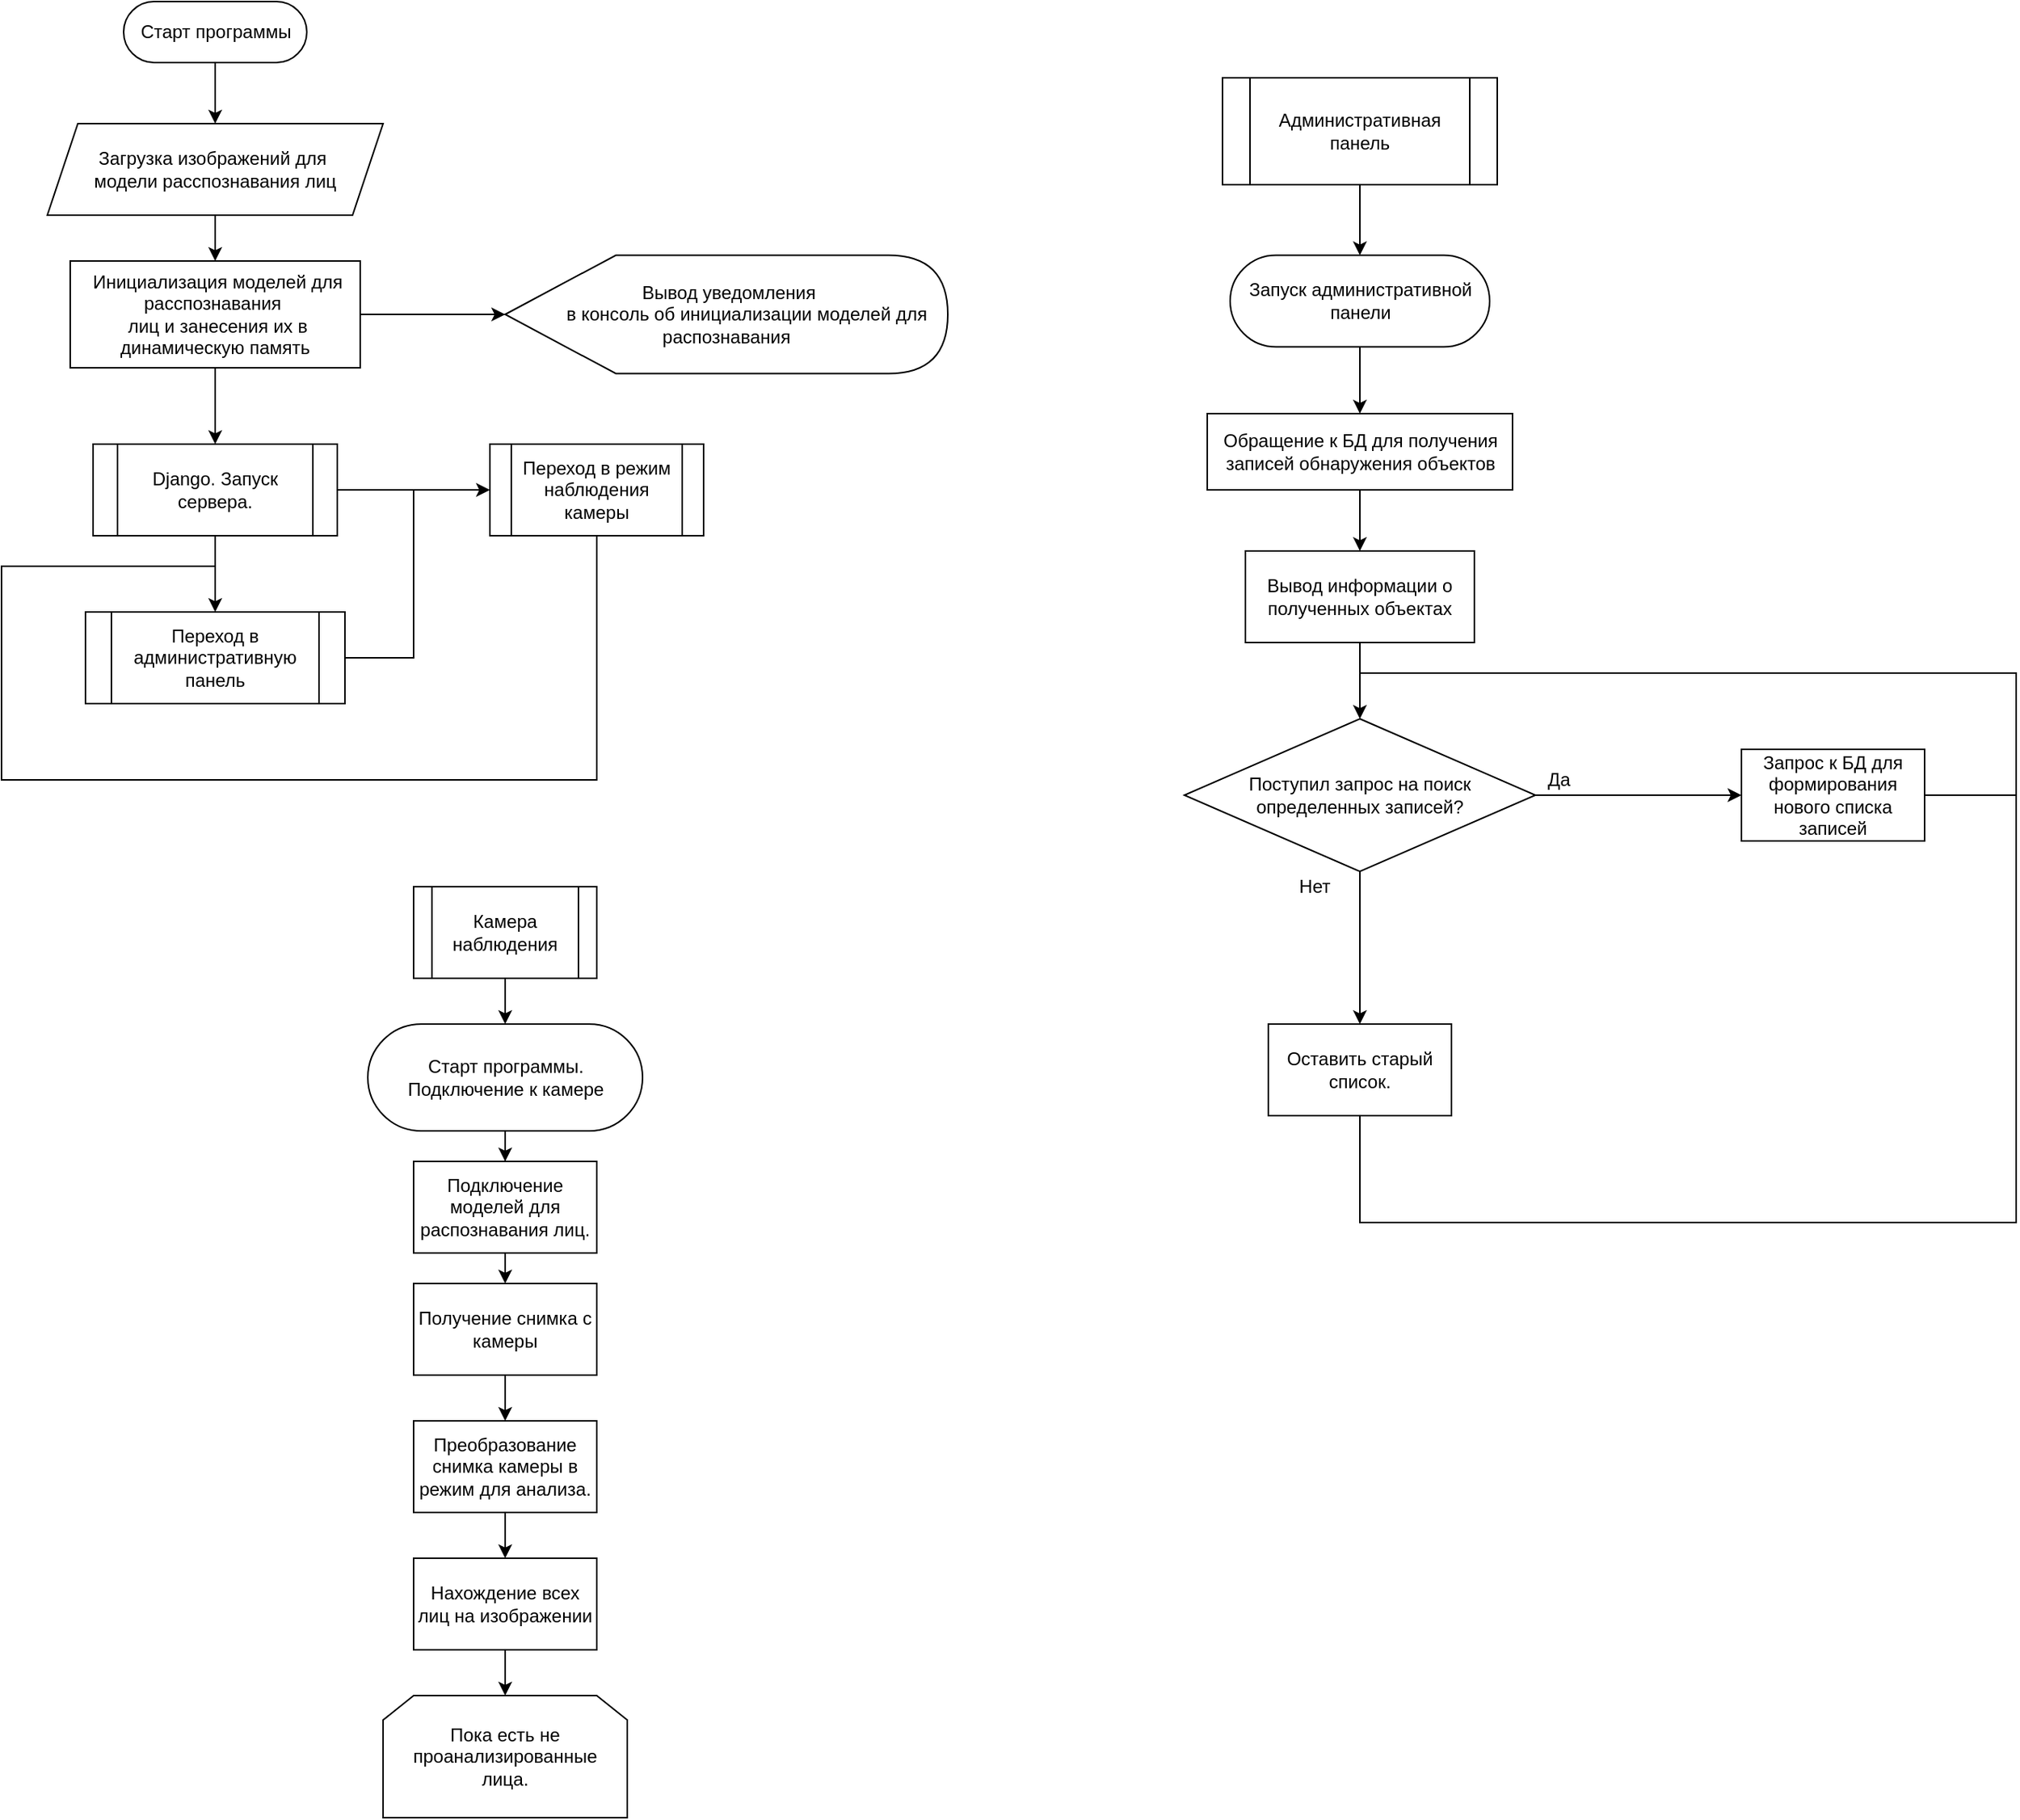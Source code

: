 <mxfile version="16.6.4" type="github">
  <diagram id="ewUVDnR6odoHEjvroTte" name="Page-1">
    <mxGraphModel dx="903" dy="472" grid="1" gridSize="10" guides="1" tooltips="1" connect="1" arrows="1" fold="1" page="1" pageScale="1" pageWidth="827" pageHeight="1169" math="0" shadow="0">
      <root>
        <mxCell id="0" />
        <mxCell id="1" parent="0" />
        <mxCell id="1KVrCh8t2x983QBbP4De-7" value="" style="edgeStyle=orthogonalEdgeStyle;rounded=0;orthogonalLoop=1;jettySize=auto;html=1;" edge="1" parent="1" source="1KVrCh8t2x983QBbP4De-1" target="1KVrCh8t2x983QBbP4De-3">
          <mxGeometry relative="1" as="geometry" />
        </mxCell>
        <mxCell id="1KVrCh8t2x983QBbP4De-1" value="&lt;div&gt;Загрузка изображений для&amp;nbsp;&lt;/div&gt;&lt;div&gt;модели расспознавания лиц&lt;/div&gt;" style="shape=parallelogram;perimeter=parallelogramPerimeter;whiteSpace=wrap;html=1;fixedSize=1;" vertex="1" parent="1">
          <mxGeometry x="70" y="120" width="220" height="60" as="geometry" />
        </mxCell>
        <mxCell id="1KVrCh8t2x983QBbP4De-10" value="" style="edgeStyle=orthogonalEdgeStyle;rounded=0;orthogonalLoop=1;jettySize=auto;html=1;" edge="1" parent="1" source="1KVrCh8t2x983QBbP4De-3" target="1KVrCh8t2x983QBbP4De-9">
          <mxGeometry relative="1" as="geometry" />
        </mxCell>
        <mxCell id="1KVrCh8t2x983QBbP4De-21" value="" style="edgeStyle=orthogonalEdgeStyle;rounded=0;orthogonalLoop=1;jettySize=auto;html=1;" edge="1" parent="1" source="1KVrCh8t2x983QBbP4De-3" target="1KVrCh8t2x983QBbP4De-11">
          <mxGeometry relative="1" as="geometry" />
        </mxCell>
        <mxCell id="1KVrCh8t2x983QBbP4De-3" value="&lt;div&gt;&amp;nbsp;Инициализация моделей для расспознавания&amp;nbsp;&lt;/div&gt;&lt;div&gt;&amp;nbsp;лиц и занесения их в динамическую память&lt;/div&gt;" style="rounded=0;whiteSpace=wrap;html=1;" vertex="1" parent="1">
          <mxGeometry x="85" y="210" width="190" height="70" as="geometry" />
        </mxCell>
        <mxCell id="1KVrCh8t2x983QBbP4De-6" value="" style="edgeStyle=orthogonalEdgeStyle;rounded=0;orthogonalLoop=1;jettySize=auto;html=1;" edge="1" parent="1" source="1KVrCh8t2x983QBbP4De-5" target="1KVrCh8t2x983QBbP4De-1">
          <mxGeometry relative="1" as="geometry" />
        </mxCell>
        <mxCell id="1KVrCh8t2x983QBbP4De-5" value="Старт программы" style="html=1;dashed=0;whitespace=wrap;shape=mxgraph.dfd.start" vertex="1" parent="1">
          <mxGeometry x="120" y="40" width="120" height="40" as="geometry" />
        </mxCell>
        <mxCell id="1KVrCh8t2x983QBbP4De-9" value="&lt;div&gt;&amp;nbsp;Вывод уведомления&lt;/div&gt;&lt;div&gt;&amp;nbsp; &amp;nbsp; &amp;nbsp; &amp;nbsp; &amp;nbsp;в&lt;span&gt;&amp;nbsp;консоль об инициализации моделей&amp;nbsp;&lt;/span&gt;&lt;span&gt;для&amp;nbsp;&lt;/span&gt;&lt;/div&gt;&lt;div&gt;&lt;span&gt;распознавания&lt;/span&gt;&lt;/div&gt;" style="shape=display;whiteSpace=wrap;html=1;" vertex="1" parent="1">
          <mxGeometry x="370" y="206.25" width="290" height="77.5" as="geometry" />
        </mxCell>
        <mxCell id="1KVrCh8t2x983QBbP4De-28" value="" style="edgeStyle=orthogonalEdgeStyle;rounded=0;orthogonalLoop=1;jettySize=auto;html=1;" edge="1" parent="1" source="1KVrCh8t2x983QBbP4De-11">
          <mxGeometry relative="1" as="geometry">
            <mxPoint x="180.0" y="440" as="targetPoint" />
          </mxGeometry>
        </mxCell>
        <mxCell id="1KVrCh8t2x983QBbP4De-32" value="" style="edgeStyle=orthogonalEdgeStyle;rounded=0;orthogonalLoop=1;jettySize=auto;html=1;" edge="1" parent="1" source="1KVrCh8t2x983QBbP4De-11" target="1KVrCh8t2x983QBbP4De-31">
          <mxGeometry relative="1" as="geometry" />
        </mxCell>
        <mxCell id="1KVrCh8t2x983QBbP4De-11" value="Django. Запуск сервера." style="shape=process;whiteSpace=wrap;html=1;backgroundOutline=1;" vertex="1" parent="1">
          <mxGeometry x="100" y="330" width="160" height="60" as="geometry" />
        </mxCell>
        <mxCell id="1KVrCh8t2x983QBbP4De-30" value="Переход в административную панель" style="shape=process;whiteSpace=wrap;html=1;backgroundOutline=1;" vertex="1" parent="1">
          <mxGeometry x="95" y="440" width="170" height="60" as="geometry" />
        </mxCell>
        <mxCell id="1KVrCh8t2x983QBbP4De-31" value="Переход в режим наблюдения камеры" style="shape=process;whiteSpace=wrap;html=1;backgroundOutline=1;" vertex="1" parent="1">
          <mxGeometry x="360" y="330" width="140" height="60" as="geometry" />
        </mxCell>
        <mxCell id="1KVrCh8t2x983QBbP4De-35" value="" style="endArrow=none;html=1;rounded=0;exitX=1;exitY=0.5;exitDx=0;exitDy=0;" edge="1" parent="1" source="1KVrCh8t2x983QBbP4De-30">
          <mxGeometry width="50" height="50" relative="1" as="geometry">
            <mxPoint x="280" y="460" as="sourcePoint" />
            <mxPoint x="310" y="360" as="targetPoint" />
            <Array as="points">
              <mxPoint x="310" y="470" />
            </Array>
          </mxGeometry>
        </mxCell>
        <mxCell id="1KVrCh8t2x983QBbP4De-38" value="" style="endArrow=none;html=1;rounded=0;exitX=0.5;exitY=1;exitDx=0;exitDy=0;" edge="1" parent="1" source="1KVrCh8t2x983QBbP4De-31">
          <mxGeometry width="50" height="50" relative="1" as="geometry">
            <mxPoint x="280" y="460" as="sourcePoint" />
            <mxPoint x="180" y="410" as="targetPoint" />
            <Array as="points">
              <mxPoint x="430" y="550" />
              <mxPoint x="40" y="550" />
              <mxPoint x="40" y="410" />
            </Array>
          </mxGeometry>
        </mxCell>
        <mxCell id="1KVrCh8t2x983QBbP4De-41" value="" style="edgeStyle=orthogonalEdgeStyle;rounded=0;orthogonalLoop=1;jettySize=auto;html=1;" edge="1" parent="1" source="1KVrCh8t2x983QBbP4De-39" target="1KVrCh8t2x983QBbP4De-40">
          <mxGeometry relative="1" as="geometry" />
        </mxCell>
        <mxCell id="1KVrCh8t2x983QBbP4De-39" value="Административная панель" style="shape=process;whiteSpace=wrap;html=1;backgroundOutline=1;" vertex="1" parent="1">
          <mxGeometry x="840" y="90" width="180" height="70" as="geometry" />
        </mxCell>
        <mxCell id="1KVrCh8t2x983QBbP4De-43" value="" style="edgeStyle=orthogonalEdgeStyle;rounded=0;orthogonalLoop=1;jettySize=auto;html=1;" edge="1" parent="1" source="1KVrCh8t2x983QBbP4De-40" target="1KVrCh8t2x983QBbP4De-42">
          <mxGeometry relative="1" as="geometry" />
        </mxCell>
        <mxCell id="1KVrCh8t2x983QBbP4De-40" value="Запуск административной &lt;br&gt;панели" style="html=1;dashed=0;whitespace=wrap;shape=mxgraph.dfd.start" vertex="1" parent="1">
          <mxGeometry x="845" y="206.25" width="170" height="60" as="geometry" />
        </mxCell>
        <mxCell id="1KVrCh8t2x983QBbP4De-48" value="" style="edgeStyle=orthogonalEdgeStyle;rounded=0;orthogonalLoop=1;jettySize=auto;html=1;" edge="1" parent="1" source="1KVrCh8t2x983QBbP4De-42" target="1KVrCh8t2x983QBbP4De-47">
          <mxGeometry relative="1" as="geometry" />
        </mxCell>
        <mxCell id="1KVrCh8t2x983QBbP4De-42" value="Обращение к БД для получения &lt;br&gt;записей обнаружения объектов" style="html=1;dashed=0;whitespace=wrap;" vertex="1" parent="1">
          <mxGeometry x="830" y="310" width="200" height="50" as="geometry" />
        </mxCell>
        <mxCell id="1KVrCh8t2x983QBbP4De-51" value="" style="edgeStyle=orthogonalEdgeStyle;rounded=0;orthogonalLoop=1;jettySize=auto;html=1;" edge="1" parent="1" source="1KVrCh8t2x983QBbP4De-47" target="1KVrCh8t2x983QBbP4De-50">
          <mxGeometry relative="1" as="geometry" />
        </mxCell>
        <mxCell id="1KVrCh8t2x983QBbP4De-47" value="Вывод информации о полученных объектах" style="rounded=0;whiteSpace=wrap;html=1;" vertex="1" parent="1">
          <mxGeometry x="855" y="400" width="150" height="60" as="geometry" />
        </mxCell>
        <mxCell id="1KVrCh8t2x983QBbP4De-53" value="" style="edgeStyle=orthogonalEdgeStyle;rounded=0;orthogonalLoop=1;jettySize=auto;html=1;" edge="1" parent="1" source="1KVrCh8t2x983QBbP4De-50" target="1KVrCh8t2x983QBbP4De-52">
          <mxGeometry relative="1" as="geometry" />
        </mxCell>
        <mxCell id="1KVrCh8t2x983QBbP4De-56" value="" style="edgeStyle=orthogonalEdgeStyle;rounded=0;orthogonalLoop=1;jettySize=auto;html=1;" edge="1" parent="1" source="1KVrCh8t2x983QBbP4De-50" target="1KVrCh8t2x983QBbP4De-55">
          <mxGeometry relative="1" as="geometry" />
        </mxCell>
        <mxCell id="1KVrCh8t2x983QBbP4De-50" value="Поступил запрос на поиск определенных записей?" style="rhombus;whiteSpace=wrap;html=1;" vertex="1" parent="1">
          <mxGeometry x="815" y="510" width="230" height="100" as="geometry" />
        </mxCell>
        <mxCell id="1KVrCh8t2x983QBbP4De-52" value="Оставить старый список." style="whiteSpace=wrap;html=1;" vertex="1" parent="1">
          <mxGeometry x="870" y="710" width="120" height="60" as="geometry" />
        </mxCell>
        <mxCell id="1KVrCh8t2x983QBbP4De-54" value="Нет" style="text;html=1;align=center;verticalAlign=middle;resizable=0;points=[];autosize=1;strokeColor=none;fillColor=none;" vertex="1" parent="1">
          <mxGeometry x="880" y="610" width="40" height="20" as="geometry" />
        </mxCell>
        <mxCell id="1KVrCh8t2x983QBbP4De-55" value="Запрос к БД для формирования нового списка записей" style="whiteSpace=wrap;html=1;" vertex="1" parent="1">
          <mxGeometry x="1180" y="530" width="120" height="60" as="geometry" />
        </mxCell>
        <mxCell id="1KVrCh8t2x983QBbP4De-57" value="Да" style="text;html=1;align=center;verticalAlign=middle;resizable=0;points=[];autosize=1;strokeColor=none;fillColor=none;" vertex="1" parent="1">
          <mxGeometry x="1045" y="540" width="30" height="20" as="geometry" />
        </mxCell>
        <mxCell id="1KVrCh8t2x983QBbP4De-60" value="" style="endArrow=none;html=1;rounded=0;entryX=1;entryY=0.5;entryDx=0;entryDy=0;" edge="1" parent="1" target="1KVrCh8t2x983QBbP4De-55">
          <mxGeometry width="50" height="50" relative="1" as="geometry">
            <mxPoint x="930" y="480" as="sourcePoint" />
            <mxPoint x="1050" y="500" as="targetPoint" />
            <Array as="points">
              <mxPoint x="1360" y="480" />
              <mxPoint x="1360" y="560" />
            </Array>
          </mxGeometry>
        </mxCell>
        <mxCell id="1KVrCh8t2x983QBbP4De-61" value="" style="endArrow=none;html=1;rounded=0;exitX=0.5;exitY=1;exitDx=0;exitDy=0;" edge="1" parent="1" source="1KVrCh8t2x983QBbP4De-52">
          <mxGeometry width="50" height="50" relative="1" as="geometry">
            <mxPoint x="1000" y="640" as="sourcePoint" />
            <mxPoint x="1360" y="560" as="targetPoint" />
            <Array as="points">
              <mxPoint x="930" y="840" />
              <mxPoint x="1360" y="840" />
            </Array>
          </mxGeometry>
        </mxCell>
        <mxCell id="1KVrCh8t2x983QBbP4De-69" value="" style="edgeStyle=orthogonalEdgeStyle;rounded=0;orthogonalLoop=1;jettySize=auto;html=1;" edge="1" parent="1" source="1KVrCh8t2x983QBbP4De-63" target="1KVrCh8t2x983QBbP4De-64">
          <mxGeometry relative="1" as="geometry" />
        </mxCell>
        <mxCell id="1KVrCh8t2x983QBbP4De-63" value="Камера наблюдения" style="shape=process;whiteSpace=wrap;html=1;backgroundOutline=1;" vertex="1" parent="1">
          <mxGeometry x="310" y="620" width="120" height="60" as="geometry" />
        </mxCell>
        <mxCell id="1KVrCh8t2x983QBbP4De-70" value="" style="edgeStyle=orthogonalEdgeStyle;rounded=0;orthogonalLoop=1;jettySize=auto;html=1;" edge="1" parent="1" source="1KVrCh8t2x983QBbP4De-64" target="1KVrCh8t2x983QBbP4De-67">
          <mxGeometry relative="1" as="geometry" />
        </mxCell>
        <mxCell id="1KVrCh8t2x983QBbP4De-64" value="Старт программы. &lt;br&gt;Подключение к камере" style="html=1;dashed=0;whitespace=wrap;shape=mxgraph.dfd.start" vertex="1" parent="1">
          <mxGeometry x="280" y="710" width="180" height="70" as="geometry" />
        </mxCell>
        <mxCell id="1KVrCh8t2x983QBbP4De-65" value="Получение снимка с камеры" style="rounded=0;whiteSpace=wrap;html=1;" vertex="1" parent="1">
          <mxGeometry x="310" y="880" width="120" height="60" as="geometry" />
        </mxCell>
        <mxCell id="1KVrCh8t2x983QBbP4De-76" value="" style="edgeStyle=orthogonalEdgeStyle;rounded=0;orthogonalLoop=1;jettySize=auto;html=1;" edge="1" parent="1" source="1KVrCh8t2x983QBbP4De-66" target="1KVrCh8t2x983QBbP4De-68">
          <mxGeometry relative="1" as="geometry" />
        </mxCell>
        <mxCell id="1KVrCh8t2x983QBbP4De-66" value="Преобразование снимка камеры в режим для анализа." style="rounded=0;whiteSpace=wrap;html=1;" vertex="1" parent="1">
          <mxGeometry x="310" y="970" width="120" height="60" as="geometry" />
        </mxCell>
        <mxCell id="1KVrCh8t2x983QBbP4De-67" value="Подключение моделей для распознавания лиц." style="rounded=0;whiteSpace=wrap;html=1;" vertex="1" parent="1">
          <mxGeometry x="310" y="800" width="120" height="60" as="geometry" />
        </mxCell>
        <mxCell id="1KVrCh8t2x983QBbP4De-78" value="" style="edgeStyle=orthogonalEdgeStyle;rounded=0;orthogonalLoop=1;jettySize=auto;html=1;" edge="1" parent="1" source="1KVrCh8t2x983QBbP4De-68" target="1KVrCh8t2x983QBbP4De-77">
          <mxGeometry relative="1" as="geometry" />
        </mxCell>
        <mxCell id="1KVrCh8t2x983QBbP4De-68" value="Нахождение всех лиц на изображении" style="rounded=0;whiteSpace=wrap;html=1;" vertex="1" parent="1">
          <mxGeometry x="310" y="1060" width="120" height="60" as="geometry" />
        </mxCell>
        <mxCell id="1KVrCh8t2x983QBbP4De-73" value="" style="endArrow=classic;html=1;rounded=0;exitX=0.5;exitY=1;exitDx=0;exitDy=0;entryX=0.5;entryY=0;entryDx=0;entryDy=0;" edge="1" parent="1" source="1KVrCh8t2x983QBbP4De-67" target="1KVrCh8t2x983QBbP4De-65">
          <mxGeometry width="50" height="50" relative="1" as="geometry">
            <mxPoint x="440" y="990" as="sourcePoint" />
            <mxPoint x="490" y="940" as="targetPoint" />
          </mxGeometry>
        </mxCell>
        <mxCell id="1KVrCh8t2x983QBbP4De-75" value="" style="endArrow=classic;html=1;rounded=0;exitX=0.5;exitY=1;exitDx=0;exitDy=0;" edge="1" parent="1" source="1KVrCh8t2x983QBbP4De-65" target="1KVrCh8t2x983QBbP4De-66">
          <mxGeometry width="50" height="50" relative="1" as="geometry">
            <mxPoint x="440" y="990" as="sourcePoint" />
            <mxPoint x="490" y="940" as="targetPoint" />
          </mxGeometry>
        </mxCell>
        <mxCell id="1KVrCh8t2x983QBbP4De-77" value="Пока есть не проанализированные&lt;br&gt;лица." style="shape=loopLimit;whiteSpace=wrap;html=1;" vertex="1" parent="1">
          <mxGeometry x="290" y="1150" width="160" height="80" as="geometry" />
        </mxCell>
      </root>
    </mxGraphModel>
  </diagram>
</mxfile>
